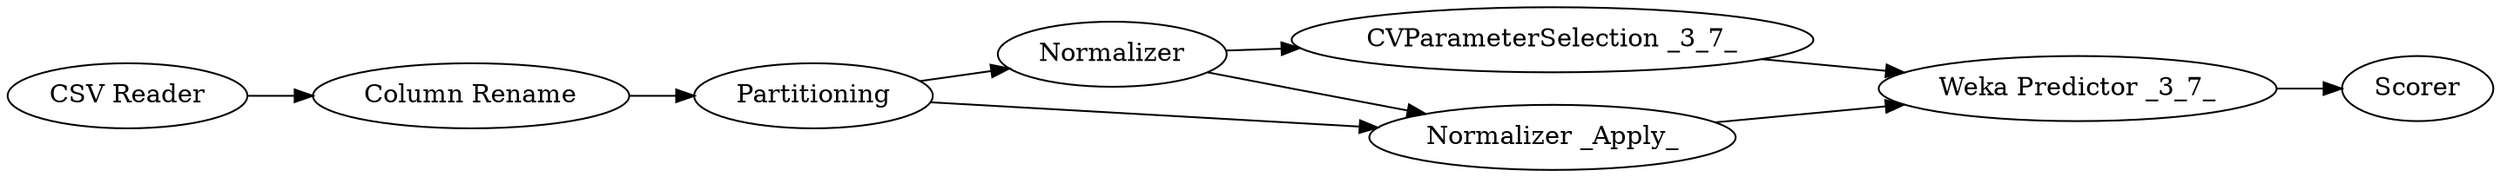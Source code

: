digraph {
	"-2979458016584684326_10" [label=Normalizer]
	"-2979458016584684326_1" [label="CSV Reader"]
	"-2979458016584684326_17" [label=Scorer]
	"-2979458016584684326_15" [label="CVParameterSelection _3_7_"]
	"-2979458016584684326_16" [label="Weka Predictor _3_7_"]
	"-2979458016584684326_14" [label="Normalizer _Apply_"]
	"-2979458016584684326_4" [label=Partitioning]
	"-2979458016584684326_3" [label="Column Rename"]
	"-2979458016584684326_10" -> "-2979458016584684326_14"
	"-2979458016584684326_3" -> "-2979458016584684326_4"
	"-2979458016584684326_15" -> "-2979458016584684326_16"
	"-2979458016584684326_1" -> "-2979458016584684326_3"
	"-2979458016584684326_14" -> "-2979458016584684326_16"
	"-2979458016584684326_16" -> "-2979458016584684326_17"
	"-2979458016584684326_4" -> "-2979458016584684326_14"
	"-2979458016584684326_4" -> "-2979458016584684326_10"
	"-2979458016584684326_10" -> "-2979458016584684326_15"
	rankdir=LR
}
